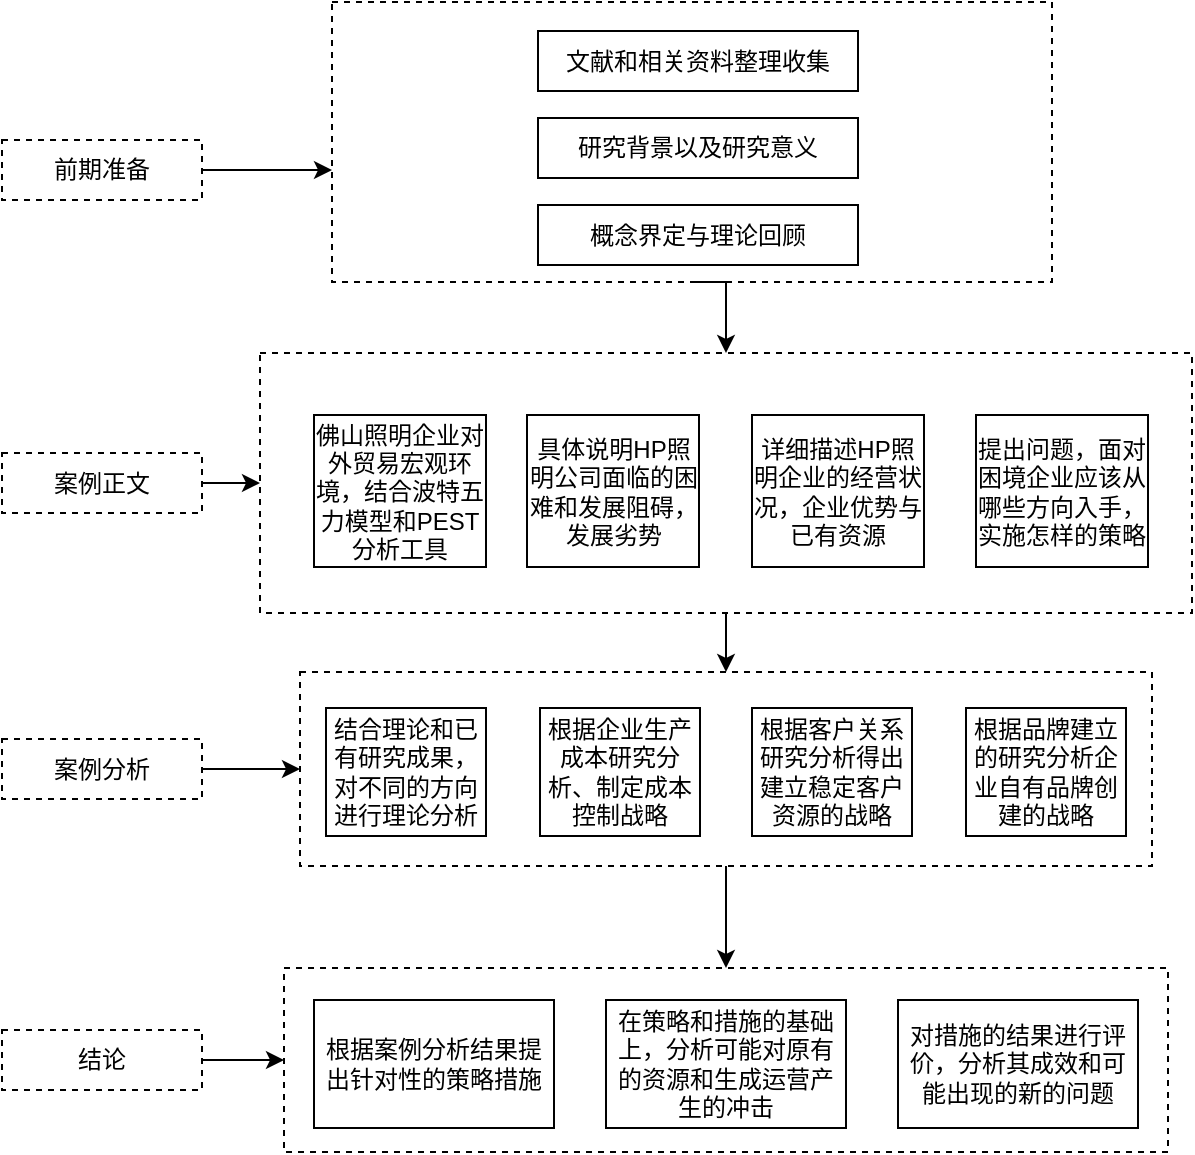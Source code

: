 <mxfile pages="1" version="11.2.9" type="github"><diagram id="teVL9QyZM6MfTBadoQLR" name="Page-1"><mxGraphModel dx="584" dy="581" grid="0" gridSize="10" guides="1" tooltips="1" connect="1" arrows="1" fold="1" page="1" pageScale="1" pageWidth="827" pageHeight="1169" background="none" math="0" shadow="0"><root><mxCell id="0"/><mxCell id="1" parent="0"/><mxCell id="RcoAFDeR3vptDt3IqjvH-16" value="" style="edgeStyle=orthogonalEdgeStyle;rounded=0;orthogonalLoop=1;jettySize=auto;html=1;" edge="1" parent="1" source="7cR2skiXvAcb6wSnvtCO-30" target="RcoAFDeR3vptDt3IqjvH-12"><mxGeometry relative="1" as="geometry"/></mxCell><mxCell id="7cR2skiXvAcb6wSnvtCO-30" value="" style="rounded=0;whiteSpace=wrap;html=1;dashed=1;fillColor=none;fontFamily=Helvetica;" parent="1" vertex="1"><mxGeometry x="202" y="345" width="426" height="97" as="geometry"/></mxCell><mxCell id="7cR2skiXvAcb6wSnvtCO-29" value="" style="rounded=0;whiteSpace=wrap;html=1;fontFamily=Helvetica;fillColor=none;dashed=1;" parent="1" vertex="1"><mxGeometry x="182" y="185.5" width="466" height="130" as="geometry"/></mxCell><mxCell id="7cR2skiXvAcb6wSnvtCO-8" value="佛山照明企业对外贸易宏观环境，结合波特五力模型和PEST分析工具" style="rounded=0;whiteSpace=wrap;html=1;fontFamily=Helvetica;" parent="1" vertex="1"><mxGeometry x="209" y="216.5" width="86" height="76" as="geometry"/></mxCell><mxCell id="7cR2skiXvAcb6wSnvtCO-11" value="具体说明HP照明公司面临的困难和发展阻碍，发展劣势" style="rounded=0;whiteSpace=wrap;html=1;fontFamily=Helvetica;" parent="1" vertex="1"><mxGeometry x="315.5" y="216.5" width="86" height="76" as="geometry"/></mxCell><mxCell id="7cR2skiXvAcb6wSnvtCO-15" value="结合理论和已有研究成果，对不同的方向进行理论分析" style="rounded=0;whiteSpace=wrap;html=1;fontFamily=Helvetica;" parent="1" vertex="1"><mxGeometry x="215" y="363" width="80" height="64" as="geometry"/></mxCell><mxCell id="7cR2skiXvAcb6wSnvtCO-16" value="根据企业生产成本研究分析、制定成本控制战略" style="rounded=0;whiteSpace=wrap;html=1;fontFamily=Helvetica;" parent="1" vertex="1"><mxGeometry x="322" y="363" width="80" height="64" as="geometry"/></mxCell><mxCell id="7cR2skiXvAcb6wSnvtCO-17" value="根据客户关系研究分析得出建立稳定客户资源的战略" style="rounded=0;whiteSpace=wrap;html=1;fontFamily=Helvetica;" parent="1" vertex="1"><mxGeometry x="428" y="363" width="80" height="64" as="geometry"/></mxCell><mxCell id="7cR2skiXvAcb6wSnvtCO-18" value="根据品牌建立的研究分析企业自有品牌创建的战略" style="rounded=0;whiteSpace=wrap;html=1;fontFamily=Helvetica;" parent="1" vertex="1"><mxGeometry x="535" y="363" width="80" height="64" as="geometry"/></mxCell><mxCell id="7cR2skiXvAcb6wSnvtCO-38" value="" style="edgeStyle=orthogonalEdgeStyle;rounded=0;orthogonalLoop=1;jettySize=auto;html=1;fontFamily=Helvetica;" parent="1" source="7cR2skiXvAcb6wSnvtCO-29" target="7cR2skiXvAcb6wSnvtCO-30" edge="1"><mxGeometry relative="1" as="geometry"/></mxCell><mxCell id="4V5x6sAmrviJyaH672xq-2" value="文献和相关资料整理收集" style="rounded=0;whiteSpace=wrap;html=1;" parent="1" vertex="1"><mxGeometry x="321" y="24.5" width="160" height="30" as="geometry"/></mxCell><mxCell id="4V5x6sAmrviJyaH672xq-3" value="研究背景以及研究意义" style="rounded=0;whiteSpace=wrap;html=1;" parent="1" vertex="1"><mxGeometry x="321" y="68" width="160" height="30" as="geometry"/></mxCell><mxCell id="4V5x6sAmrviJyaH672xq-4" value="概念界定与理论回顾" style="rounded=0;whiteSpace=wrap;html=1;" parent="1" vertex="1"><mxGeometry x="321" y="111.5" width="160" height="30" as="geometry"/></mxCell><mxCell id="4V5x6sAmrviJyaH672xq-9" style="edgeStyle=orthogonalEdgeStyle;rounded=0;orthogonalLoop=1;jettySize=auto;html=1;exitX=0.5;exitY=1;exitDx=0;exitDy=0;entryX=0.5;entryY=0;entryDx=0;entryDy=0;" parent="1" source="4V5x6sAmrviJyaH672xq-6" target="7cR2skiXvAcb6wSnvtCO-29" edge="1"><mxGeometry relative="1" as="geometry"/></mxCell><mxCell id="4V5x6sAmrviJyaH672xq-6" value="" style="rounded=0;whiteSpace=wrap;html=1;fillColor=none;dashed=1;" parent="1" vertex="1"><mxGeometry x="218" y="10" width="360" height="140" as="geometry"/></mxCell><mxCell id="RcoAFDeR3vptDt3IqjvH-8" value="" style="edgeStyle=orthogonalEdgeStyle;rounded=0;orthogonalLoop=1;jettySize=auto;html=1;" edge="1" parent="1" source="4V5x6sAmrviJyaH672xq-15" target="7cR2skiXvAcb6wSnvtCO-29"><mxGeometry relative="1" as="geometry"/></mxCell><mxCell id="4V5x6sAmrviJyaH672xq-15" value="案例正文" style="rounded=0;whiteSpace=wrap;html=1;dashed=1;fillColor=none;" parent="1" vertex="1"><mxGeometry x="53" y="235.5" width="100" height="30" as="geometry"/></mxCell><mxCell id="4V5x6sAmrviJyaH672xq-19" value="" style="edgeStyle=orthogonalEdgeStyle;rounded=0;orthogonalLoop=1;jettySize=auto;html=1;" parent="1" source="4V5x6sAmrviJyaH672xq-17" target="7cR2skiXvAcb6wSnvtCO-30" edge="1"><mxGeometry relative="1" as="geometry"/></mxCell><mxCell id="4V5x6sAmrviJyaH672xq-17" value="案例分析" style="rounded=0;whiteSpace=wrap;html=1;dashed=1;fillColor=none;" parent="1" vertex="1"><mxGeometry x="53" y="378.5" width="100" height="30" as="geometry"/></mxCell><mxCell id="RcoAFDeR3vptDt3IqjvH-17" value="" style="edgeStyle=orthogonalEdgeStyle;rounded=0;orthogonalLoop=1;jettySize=auto;html=1;" edge="1" parent="1" source="4V5x6sAmrviJyaH672xq-18" target="RcoAFDeR3vptDt3IqjvH-12"><mxGeometry relative="1" as="geometry"/></mxCell><mxCell id="4V5x6sAmrviJyaH672xq-18" value="结论" style="rounded=0;whiteSpace=wrap;html=1;dashed=1;fillColor=none;" parent="1" vertex="1"><mxGeometry x="53" y="524" width="100" height="30" as="geometry"/></mxCell><mxCell id="RcoAFDeR3vptDt3IqjvH-6" value="" style="edgeStyle=orthogonalEdgeStyle;rounded=0;orthogonalLoop=1;jettySize=auto;html=1;" edge="1" parent="1" source="RcoAFDeR3vptDt3IqjvH-1" target="4V5x6sAmrviJyaH672xq-6"><mxGeometry relative="1" as="geometry"><Array as="points"><mxPoint x="173" y="94"/><mxPoint x="173" y="94"/></Array></mxGeometry></mxCell><mxCell id="RcoAFDeR3vptDt3IqjvH-1" value="前期准备" style="rounded=0;whiteSpace=wrap;html=1;dashed=1;fillColor=none;" vertex="1" parent="1"><mxGeometry x="53" y="79" width="100" height="30" as="geometry"/></mxCell><mxCell id="RcoAFDeR3vptDt3IqjvH-7" value="详细描述HP照明企业的经营状况，企业优势与已有资源" style="rounded=0;whiteSpace=wrap;html=1;fontFamily=Helvetica;" vertex="1" parent="1"><mxGeometry x="428" y="216.5" width="86" height="76" as="geometry"/></mxCell><mxCell id="RcoAFDeR3vptDt3IqjvH-9" value="提出问题，面对困境企业应该从哪些方向入手，实施怎样的策略" style="rounded=0;whiteSpace=wrap;html=1;fontFamily=Helvetica;" vertex="1" parent="1"><mxGeometry x="540" y="216.5" width="86" height="76" as="geometry"/></mxCell><mxCell id="RcoAFDeR3vptDt3IqjvH-12" value="" style="rounded=0;whiteSpace=wrap;html=1;dashed=1;" vertex="1" parent="1"><mxGeometry x="194" y="493" width="442" height="92" as="geometry"/></mxCell><mxCell id="RcoAFDeR3vptDt3IqjvH-18" value="根据案例分析结果提出针对性的策略措施" style="rounded=0;whiteSpace=wrap;html=1;" vertex="1" parent="1"><mxGeometry x="209" y="509" width="120" height="64" as="geometry"/></mxCell><mxCell id="RcoAFDeR3vptDt3IqjvH-19" value="在策略和措施的基础上，分析可能对原有的资源和生成运营产生的冲击" style="rounded=0;whiteSpace=wrap;html=1;" vertex="1" parent="1"><mxGeometry x="355" y="509" width="120" height="64" as="geometry"/></mxCell><mxCell id="RcoAFDeR3vptDt3IqjvH-20" value="对措施的结果进行评价，分析其成效和可能出现的新的问题" style="rounded=0;whiteSpace=wrap;html=1;" vertex="1" parent="1"><mxGeometry x="501" y="509" width="120" height="64" as="geometry"/></mxCell></root></mxGraphModel></diagram></mxfile>